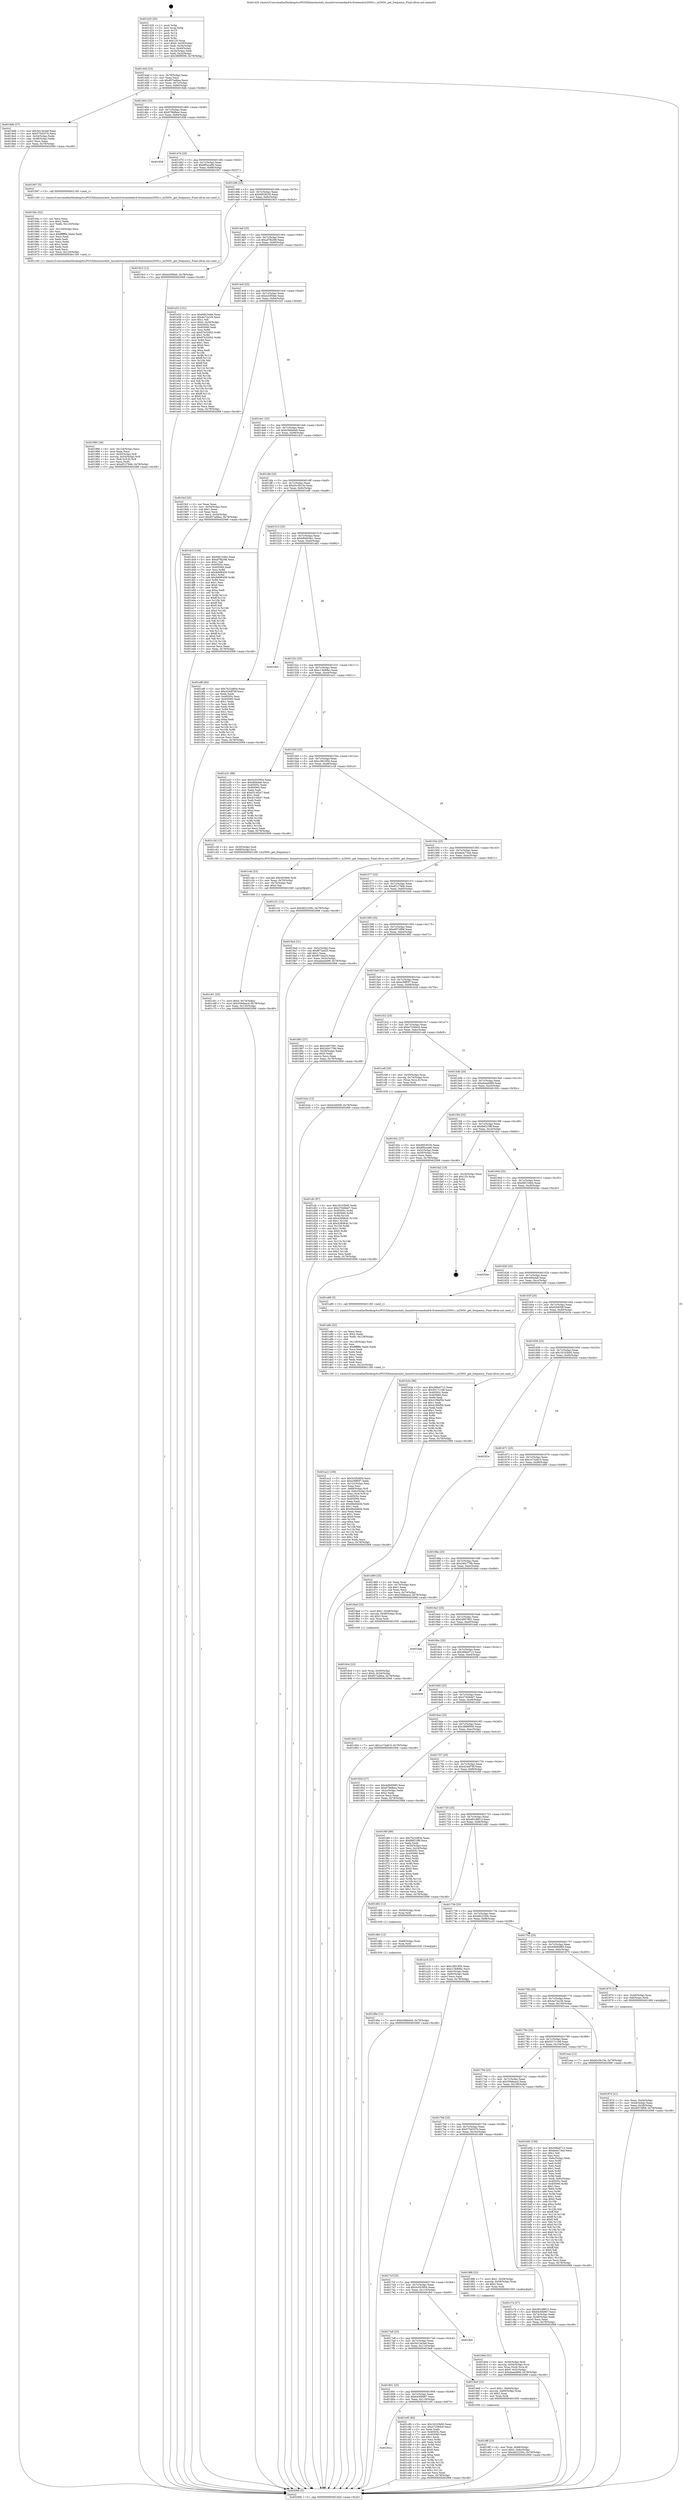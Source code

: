 digraph "0x401420" {
  label = "0x401420 (/mnt/c/Users/mathe/Desktop/tcc/POCII/binaries/extr_linuxdriversmediadvb-frontendsix2505v.c_ix2505v_get_frequency_Final-ollvm.out::main(0))"
  labelloc = "t"
  node[shape=record]

  Entry [label="",width=0.3,height=0.3,shape=circle,fillcolor=black,style=filled]
  "0x40144d" [label="{
     0x40144d [23]\l
     | [instrs]\l
     &nbsp;&nbsp;0x40144d \<+3\>: mov -0x78(%rbp),%eax\l
     &nbsp;&nbsp;0x401450 \<+2\>: mov %eax,%ecx\l
     &nbsp;&nbsp;0x401452 \<+6\>: sub $0x857ad6ea,%ecx\l
     &nbsp;&nbsp;0x401458 \<+3\>: mov %eax,-0x7c(%rbp)\l
     &nbsp;&nbsp;0x40145b \<+3\>: mov %ecx,-0x80(%rbp)\l
     &nbsp;&nbsp;0x40145e \<+6\>: je 00000000004018db \<main+0x4bb\>\l
  }"]
  "0x4018db" [label="{
     0x4018db [27]\l
     | [instrs]\l
     &nbsp;&nbsp;0x4018db \<+5\>: mov $0x5d13e3a9,%eax\l
     &nbsp;&nbsp;0x4018e0 \<+5\>: mov $0x575d337b,%ecx\l
     &nbsp;&nbsp;0x4018e5 \<+3\>: mov -0x54(%rbp),%edx\l
     &nbsp;&nbsp;0x4018e8 \<+3\>: cmp -0x48(%rbp),%edx\l
     &nbsp;&nbsp;0x4018eb \<+3\>: cmovl %ecx,%eax\l
     &nbsp;&nbsp;0x4018ee \<+3\>: mov %eax,-0x78(%rbp)\l
     &nbsp;&nbsp;0x4018f1 \<+5\>: jmp 0000000000402068 \<main+0xc48\>\l
  }"]
  "0x401464" [label="{
     0x401464 [25]\l
     | [instrs]\l
     &nbsp;&nbsp;0x401464 \<+5\>: jmp 0000000000401469 \<main+0x49\>\l
     &nbsp;&nbsp;0x401469 \<+3\>: mov -0x7c(%rbp),%eax\l
     &nbsp;&nbsp;0x40146c \<+5\>: sub $0x879bfbee,%eax\l
     &nbsp;&nbsp;0x401471 \<+6\>: mov %eax,-0x84(%rbp)\l
     &nbsp;&nbsp;0x401477 \<+6\>: je 0000000000401858 \<main+0x438\>\l
  }"]
  Exit [label="",width=0.3,height=0.3,shape=circle,fillcolor=black,style=filled,peripheries=2]
  "0x401858" [label="{
     0x401858\l
  }", style=dashed]
  "0x40147d" [label="{
     0x40147d [25]\l
     | [instrs]\l
     &nbsp;&nbsp;0x40147d \<+5\>: jmp 0000000000401482 \<main+0x62\>\l
     &nbsp;&nbsp;0x401482 \<+3\>: mov -0x7c(%rbp),%eax\l
     &nbsp;&nbsp;0x401485 \<+5\>: sub $0x8f5aca66,%eax\l
     &nbsp;&nbsp;0x40148a \<+6\>: mov %eax,-0x88(%rbp)\l
     &nbsp;&nbsp;0x401490 \<+6\>: je 0000000000401947 \<main+0x527\>\l
  }"]
  "0x401d9a" [label="{
     0x401d9a [12]\l
     | [instrs]\l
     &nbsp;&nbsp;0x401d9a \<+7\>: movl $0xb36bb0e9,-0x78(%rbp)\l
     &nbsp;&nbsp;0x401da1 \<+5\>: jmp 0000000000402068 \<main+0xc48\>\l
  }"]
  "0x401947" [label="{
     0x401947 [5]\l
     | [instrs]\l
     &nbsp;&nbsp;0x401947 \<+5\>: call 0000000000401160 \<next_i\>\l
     | [calls]\l
     &nbsp;&nbsp;0x401160 \{1\} (/mnt/c/Users/mathe/Desktop/tcc/POCII/binaries/extr_linuxdriversmediadvb-frontendsix2505v.c_ix2505v_get_frequency_Final-ollvm.out::next_i)\l
  }"]
  "0x401496" [label="{
     0x401496 [25]\l
     | [instrs]\l
     &nbsp;&nbsp;0x401496 \<+5\>: jmp 000000000040149b \<main+0x7b\>\l
     &nbsp;&nbsp;0x40149b \<+3\>: mov -0x7c(%rbp),%eax\l
     &nbsp;&nbsp;0x40149e \<+5\>: sub $0x9953f230,%eax\l
     &nbsp;&nbsp;0x4014a3 \<+6\>: mov %eax,-0x8c(%rbp)\l
     &nbsp;&nbsp;0x4014a9 \<+6\>: je 00000000004019c3 \<main+0x5a3\>\l
  }"]
  "0x401d8e" [label="{
     0x401d8e [12]\l
     | [instrs]\l
     &nbsp;&nbsp;0x401d8e \<+4\>: mov -0x68(%rbp),%rax\l
     &nbsp;&nbsp;0x401d92 \<+3\>: mov %rax,%rdi\l
     &nbsp;&nbsp;0x401d95 \<+5\>: call 0000000000401030 \<free@plt\>\l
     | [calls]\l
     &nbsp;&nbsp;0x401030 \{1\} (unknown)\l
  }"]
  "0x4019c3" [label="{
     0x4019c3 [12]\l
     | [instrs]\l
     &nbsp;&nbsp;0x4019c3 \<+7\>: movl $0xb20f5feb,-0x78(%rbp)\l
     &nbsp;&nbsp;0x4019ca \<+5\>: jmp 0000000000402068 \<main+0xc48\>\l
  }"]
  "0x4014af" [label="{
     0x4014af [25]\l
     | [instrs]\l
     &nbsp;&nbsp;0x4014af \<+5\>: jmp 00000000004014b4 \<main+0x94\>\l
     &nbsp;&nbsp;0x4014b4 \<+3\>: mov -0x7c(%rbp),%eax\l
     &nbsp;&nbsp;0x4014b7 \<+5\>: sub $0xaf7fb298,%eax\l
     &nbsp;&nbsp;0x4014bc \<+6\>: mov %eax,-0x90(%rbp)\l
     &nbsp;&nbsp;0x4014c2 \<+6\>: je 0000000000401e53 \<main+0xa33\>\l
  }"]
  "0x401cfc" [label="{
     0x401cfc [97]\l
     | [instrs]\l
     &nbsp;&nbsp;0x401cfc \<+5\>: mov $0x18103b95,%edx\l
     &nbsp;&nbsp;0x401d01 \<+5\>: mov $0x27648dd7,%esi\l
     &nbsp;&nbsp;0x401d06 \<+8\>: mov 0x40505c,%r8d\l
     &nbsp;&nbsp;0x401d0e \<+8\>: mov 0x405060,%r9d\l
     &nbsp;&nbsp;0x401d16 \<+3\>: mov %r8d,%r10d\l
     &nbsp;&nbsp;0x401d19 \<+7\>: add $0x42808cfc,%r10d\l
     &nbsp;&nbsp;0x401d20 \<+4\>: sub $0x1,%r10d\l
     &nbsp;&nbsp;0x401d24 \<+7\>: sub $0x42808cfc,%r10d\l
     &nbsp;&nbsp;0x401d2b \<+4\>: imul %r10d,%r8d\l
     &nbsp;&nbsp;0x401d2f \<+4\>: and $0x1,%r8d\l
     &nbsp;&nbsp;0x401d33 \<+4\>: cmp $0x0,%r8d\l
     &nbsp;&nbsp;0x401d37 \<+4\>: sete %r11b\l
     &nbsp;&nbsp;0x401d3b \<+4\>: cmp $0xa,%r9d\l
     &nbsp;&nbsp;0x401d3f \<+3\>: setl %bl\l
     &nbsp;&nbsp;0x401d42 \<+3\>: mov %r11b,%r14b\l
     &nbsp;&nbsp;0x401d45 \<+3\>: and %bl,%r14b\l
     &nbsp;&nbsp;0x401d48 \<+3\>: xor %bl,%r11b\l
     &nbsp;&nbsp;0x401d4b \<+3\>: or %r11b,%r14b\l
     &nbsp;&nbsp;0x401d4e \<+4\>: test $0x1,%r14b\l
     &nbsp;&nbsp;0x401d52 \<+3\>: cmovne %esi,%edx\l
     &nbsp;&nbsp;0x401d55 \<+3\>: mov %edx,-0x78(%rbp)\l
     &nbsp;&nbsp;0x401d58 \<+5\>: jmp 0000000000402068 \<main+0xc48\>\l
  }"]
  "0x401e53" [label="{
     0x401e53 [151]\l
     | [instrs]\l
     &nbsp;&nbsp;0x401e53 \<+5\>: mov $0xfd915464,%eax\l
     &nbsp;&nbsp;0x401e58 \<+5\>: mov $0x4e72a1f4,%ecx\l
     &nbsp;&nbsp;0x401e5d \<+2\>: mov $0x1,%dl\l
     &nbsp;&nbsp;0x401e5f \<+7\>: movl $0x0,-0x30(%rbp)\l
     &nbsp;&nbsp;0x401e66 \<+7\>: mov 0x40505c,%esi\l
     &nbsp;&nbsp;0x401e6d \<+7\>: mov 0x405060,%edi\l
     &nbsp;&nbsp;0x401e74 \<+3\>: mov %esi,%r8d\l
     &nbsp;&nbsp;0x401e77 \<+7\>: sub $0x97b32002,%r8d\l
     &nbsp;&nbsp;0x401e7e \<+4\>: sub $0x1,%r8d\l
     &nbsp;&nbsp;0x401e82 \<+7\>: add $0x97b32002,%r8d\l
     &nbsp;&nbsp;0x401e89 \<+4\>: imul %r8d,%esi\l
     &nbsp;&nbsp;0x401e8d \<+3\>: and $0x1,%esi\l
     &nbsp;&nbsp;0x401e90 \<+3\>: cmp $0x0,%esi\l
     &nbsp;&nbsp;0x401e93 \<+4\>: sete %r9b\l
     &nbsp;&nbsp;0x401e97 \<+3\>: cmp $0xa,%edi\l
     &nbsp;&nbsp;0x401e9a \<+4\>: setl %r10b\l
     &nbsp;&nbsp;0x401e9e \<+3\>: mov %r9b,%r11b\l
     &nbsp;&nbsp;0x401ea1 \<+4\>: xor $0xff,%r11b\l
     &nbsp;&nbsp;0x401ea5 \<+3\>: mov %r10b,%bl\l
     &nbsp;&nbsp;0x401ea8 \<+3\>: xor $0xff,%bl\l
     &nbsp;&nbsp;0x401eab \<+3\>: xor $0x0,%dl\l
     &nbsp;&nbsp;0x401eae \<+3\>: mov %r11b,%r14b\l
     &nbsp;&nbsp;0x401eb1 \<+4\>: and $0x0,%r14b\l
     &nbsp;&nbsp;0x401eb5 \<+3\>: and %dl,%r9b\l
     &nbsp;&nbsp;0x401eb8 \<+3\>: mov %bl,%r15b\l
     &nbsp;&nbsp;0x401ebb \<+4\>: and $0x0,%r15b\l
     &nbsp;&nbsp;0x401ebf \<+3\>: and %dl,%r10b\l
     &nbsp;&nbsp;0x401ec2 \<+3\>: or %r9b,%r14b\l
     &nbsp;&nbsp;0x401ec5 \<+3\>: or %r10b,%r15b\l
     &nbsp;&nbsp;0x401ec8 \<+3\>: xor %r15b,%r14b\l
     &nbsp;&nbsp;0x401ecb \<+3\>: or %bl,%r11b\l
     &nbsp;&nbsp;0x401ece \<+4\>: xor $0xff,%r11b\l
     &nbsp;&nbsp;0x401ed2 \<+3\>: or $0x0,%dl\l
     &nbsp;&nbsp;0x401ed5 \<+3\>: and %dl,%r11b\l
     &nbsp;&nbsp;0x401ed8 \<+3\>: or %r11b,%r14b\l
     &nbsp;&nbsp;0x401edb \<+4\>: test $0x1,%r14b\l
     &nbsp;&nbsp;0x401edf \<+3\>: cmovne %ecx,%eax\l
     &nbsp;&nbsp;0x401ee2 \<+3\>: mov %eax,-0x78(%rbp)\l
     &nbsp;&nbsp;0x401ee5 \<+5\>: jmp 0000000000402068 \<main+0xc48\>\l
  }"]
  "0x4014c8" [label="{
     0x4014c8 [25]\l
     | [instrs]\l
     &nbsp;&nbsp;0x4014c8 \<+5\>: jmp 00000000004014cd \<main+0xad\>\l
     &nbsp;&nbsp;0x4014cd \<+3\>: mov -0x7c(%rbp),%eax\l
     &nbsp;&nbsp;0x4014d0 \<+5\>: sub $0xb20f5feb,%eax\l
     &nbsp;&nbsp;0x4014d5 \<+6\>: mov %eax,-0x94(%rbp)\l
     &nbsp;&nbsp;0x4014db \<+6\>: je 00000000004019cf \<main+0x5af\>\l
  }"]
  "0x40181a" [label="{
     0x40181a\l
  }", style=dashed]
  "0x4019cf" [label="{
     0x4019cf [25]\l
     | [instrs]\l
     &nbsp;&nbsp;0x4019cf \<+2\>: xor %eax,%eax\l
     &nbsp;&nbsp;0x4019d1 \<+3\>: mov -0x54(%rbp),%ecx\l
     &nbsp;&nbsp;0x4019d4 \<+3\>: sub $0x1,%eax\l
     &nbsp;&nbsp;0x4019d7 \<+2\>: sub %eax,%ecx\l
     &nbsp;&nbsp;0x4019d9 \<+3\>: mov %ecx,-0x54(%rbp)\l
     &nbsp;&nbsp;0x4019dc \<+7\>: movl $0x857ad6ea,-0x78(%rbp)\l
     &nbsp;&nbsp;0x4019e3 \<+5\>: jmp 0000000000402068 \<main+0xc48\>\l
  }"]
  "0x4014e1" [label="{
     0x4014e1 [25]\l
     | [instrs]\l
     &nbsp;&nbsp;0x4014e1 \<+5\>: jmp 00000000004014e6 \<main+0xc6\>\l
     &nbsp;&nbsp;0x4014e6 \<+3\>: mov -0x7c(%rbp),%eax\l
     &nbsp;&nbsp;0x4014e9 \<+5\>: sub $0xb36bb0e9,%eax\l
     &nbsp;&nbsp;0x4014ee \<+6\>: mov %eax,-0x98(%rbp)\l
     &nbsp;&nbsp;0x4014f4 \<+6\>: je 0000000000401dc3 \<main+0x9a3\>\l
  }"]
  "0x401c95" [label="{
     0x401c95 [83]\l
     | [instrs]\l
     &nbsp;&nbsp;0x401c95 \<+5\>: mov $0x18103b95,%eax\l
     &nbsp;&nbsp;0x401c9a \<+5\>: mov $0xe7258dc6,%ecx\l
     &nbsp;&nbsp;0x401c9f \<+2\>: xor %edx,%edx\l
     &nbsp;&nbsp;0x401ca1 \<+7\>: mov 0x40505c,%esi\l
     &nbsp;&nbsp;0x401ca8 \<+7\>: mov 0x405060,%edi\l
     &nbsp;&nbsp;0x401caf \<+3\>: sub $0x1,%edx\l
     &nbsp;&nbsp;0x401cb2 \<+3\>: mov %esi,%r8d\l
     &nbsp;&nbsp;0x401cb5 \<+3\>: add %edx,%r8d\l
     &nbsp;&nbsp;0x401cb8 \<+4\>: imul %r8d,%esi\l
     &nbsp;&nbsp;0x401cbc \<+3\>: and $0x1,%esi\l
     &nbsp;&nbsp;0x401cbf \<+3\>: cmp $0x0,%esi\l
     &nbsp;&nbsp;0x401cc2 \<+4\>: sete %r9b\l
     &nbsp;&nbsp;0x401cc6 \<+3\>: cmp $0xa,%edi\l
     &nbsp;&nbsp;0x401cc9 \<+4\>: setl %r10b\l
     &nbsp;&nbsp;0x401ccd \<+3\>: mov %r9b,%r11b\l
     &nbsp;&nbsp;0x401cd0 \<+3\>: and %r10b,%r11b\l
     &nbsp;&nbsp;0x401cd3 \<+3\>: xor %r10b,%r9b\l
     &nbsp;&nbsp;0x401cd6 \<+3\>: or %r9b,%r11b\l
     &nbsp;&nbsp;0x401cd9 \<+4\>: test $0x1,%r11b\l
     &nbsp;&nbsp;0x401cdd \<+3\>: cmovne %ecx,%eax\l
     &nbsp;&nbsp;0x401ce0 \<+3\>: mov %eax,-0x78(%rbp)\l
     &nbsp;&nbsp;0x401ce3 \<+5\>: jmp 0000000000402068 \<main+0xc48\>\l
  }"]
  "0x401dc3" [label="{
     0x401dc3 [144]\l
     | [instrs]\l
     &nbsp;&nbsp;0x401dc3 \<+5\>: mov $0xfd915464,%eax\l
     &nbsp;&nbsp;0x401dc8 \<+5\>: mov $0xaf7fb298,%ecx\l
     &nbsp;&nbsp;0x401dcd \<+2\>: mov $0x1,%dl\l
     &nbsp;&nbsp;0x401dcf \<+7\>: mov 0x40505c,%esi\l
     &nbsp;&nbsp;0x401dd6 \<+7\>: mov 0x405060,%edi\l
     &nbsp;&nbsp;0x401ddd \<+3\>: mov %esi,%r8d\l
     &nbsp;&nbsp;0x401de0 \<+7\>: sub $0x9d0f6459,%r8d\l
     &nbsp;&nbsp;0x401de7 \<+4\>: sub $0x1,%r8d\l
     &nbsp;&nbsp;0x401deb \<+7\>: add $0x9d0f6459,%r8d\l
     &nbsp;&nbsp;0x401df2 \<+4\>: imul %r8d,%esi\l
     &nbsp;&nbsp;0x401df6 \<+3\>: and $0x1,%esi\l
     &nbsp;&nbsp;0x401df9 \<+3\>: cmp $0x0,%esi\l
     &nbsp;&nbsp;0x401dfc \<+4\>: sete %r9b\l
     &nbsp;&nbsp;0x401e00 \<+3\>: cmp $0xa,%edi\l
     &nbsp;&nbsp;0x401e03 \<+4\>: setl %r10b\l
     &nbsp;&nbsp;0x401e07 \<+3\>: mov %r9b,%r11b\l
     &nbsp;&nbsp;0x401e0a \<+4\>: xor $0xff,%r11b\l
     &nbsp;&nbsp;0x401e0e \<+3\>: mov %r10b,%bl\l
     &nbsp;&nbsp;0x401e11 \<+3\>: xor $0xff,%bl\l
     &nbsp;&nbsp;0x401e14 \<+3\>: xor $0x0,%dl\l
     &nbsp;&nbsp;0x401e17 \<+3\>: mov %r11b,%r14b\l
     &nbsp;&nbsp;0x401e1a \<+4\>: and $0x0,%r14b\l
     &nbsp;&nbsp;0x401e1e \<+3\>: and %dl,%r9b\l
     &nbsp;&nbsp;0x401e21 \<+3\>: mov %bl,%r15b\l
     &nbsp;&nbsp;0x401e24 \<+4\>: and $0x0,%r15b\l
     &nbsp;&nbsp;0x401e28 \<+3\>: and %dl,%r10b\l
     &nbsp;&nbsp;0x401e2b \<+3\>: or %r9b,%r14b\l
     &nbsp;&nbsp;0x401e2e \<+3\>: or %r10b,%r15b\l
     &nbsp;&nbsp;0x401e31 \<+3\>: xor %r15b,%r14b\l
     &nbsp;&nbsp;0x401e34 \<+3\>: or %bl,%r11b\l
     &nbsp;&nbsp;0x401e37 \<+4\>: xor $0xff,%r11b\l
     &nbsp;&nbsp;0x401e3b \<+3\>: or $0x0,%dl\l
     &nbsp;&nbsp;0x401e3e \<+3\>: and %dl,%r11b\l
     &nbsp;&nbsp;0x401e41 \<+3\>: or %r11b,%r14b\l
     &nbsp;&nbsp;0x401e44 \<+4\>: test $0x1,%r14b\l
     &nbsp;&nbsp;0x401e48 \<+3\>: cmovne %ecx,%eax\l
     &nbsp;&nbsp;0x401e4b \<+3\>: mov %eax,-0x78(%rbp)\l
     &nbsp;&nbsp;0x401e4e \<+5\>: jmp 0000000000402068 \<main+0xc48\>\l
  }"]
  "0x4014fa" [label="{
     0x4014fa [25]\l
     | [instrs]\l
     &nbsp;&nbsp;0x4014fa \<+5\>: jmp 00000000004014ff \<main+0xdf\>\l
     &nbsp;&nbsp;0x4014ff \<+3\>: mov -0x7c(%rbp),%eax\l
     &nbsp;&nbsp;0x401502 \<+5\>: sub $0xb5c5b15e,%eax\l
     &nbsp;&nbsp;0x401507 \<+6\>: mov %eax,-0x9c(%rbp)\l
     &nbsp;&nbsp;0x40150d \<+6\>: je 0000000000401ef6 \<main+0xad6\>\l
  }"]
  "0x401c61" [label="{
     0x401c61 [25]\l
     | [instrs]\l
     &nbsp;&nbsp;0x401c61 \<+7\>: movl $0x0,-0x74(%rbp)\l
     &nbsp;&nbsp;0x401c68 \<+7\>: movl $0x559deacd,-0x78(%rbp)\l
     &nbsp;&nbsp;0x401c6f \<+6\>: mov %eax,-0x130(%rbp)\l
     &nbsp;&nbsp;0x401c75 \<+5\>: jmp 0000000000402068 \<main+0xc48\>\l
  }"]
  "0x401ef6" [label="{
     0x401ef6 [83]\l
     | [instrs]\l
     &nbsp;&nbsp;0x401ef6 \<+5\>: mov $0x7b22d83e,%eax\l
     &nbsp;&nbsp;0x401efb \<+5\>: mov $0x424df79f,%ecx\l
     &nbsp;&nbsp;0x401f00 \<+2\>: xor %edx,%edx\l
     &nbsp;&nbsp;0x401f02 \<+7\>: mov 0x40505c,%esi\l
     &nbsp;&nbsp;0x401f09 \<+7\>: mov 0x405060,%edi\l
     &nbsp;&nbsp;0x401f10 \<+3\>: sub $0x1,%edx\l
     &nbsp;&nbsp;0x401f13 \<+3\>: mov %esi,%r8d\l
     &nbsp;&nbsp;0x401f16 \<+3\>: add %edx,%r8d\l
     &nbsp;&nbsp;0x401f19 \<+4\>: imul %r8d,%esi\l
     &nbsp;&nbsp;0x401f1d \<+3\>: and $0x1,%esi\l
     &nbsp;&nbsp;0x401f20 \<+3\>: cmp $0x0,%esi\l
     &nbsp;&nbsp;0x401f23 \<+4\>: sete %r9b\l
     &nbsp;&nbsp;0x401f27 \<+3\>: cmp $0xa,%edi\l
     &nbsp;&nbsp;0x401f2a \<+4\>: setl %r10b\l
     &nbsp;&nbsp;0x401f2e \<+3\>: mov %r9b,%r11b\l
     &nbsp;&nbsp;0x401f31 \<+3\>: and %r10b,%r11b\l
     &nbsp;&nbsp;0x401f34 \<+3\>: xor %r10b,%r9b\l
     &nbsp;&nbsp;0x401f37 \<+3\>: or %r9b,%r11b\l
     &nbsp;&nbsp;0x401f3a \<+4\>: test $0x1,%r11b\l
     &nbsp;&nbsp;0x401f3e \<+3\>: cmovne %ecx,%eax\l
     &nbsp;&nbsp;0x401f41 \<+3\>: mov %eax,-0x78(%rbp)\l
     &nbsp;&nbsp;0x401f44 \<+5\>: jmp 0000000000402068 \<main+0xc48\>\l
  }"]
  "0x401513" [label="{
     0x401513 [25]\l
     | [instrs]\l
     &nbsp;&nbsp;0x401513 \<+5\>: jmp 0000000000401518 \<main+0xf8\>\l
     &nbsp;&nbsp;0x401518 \<+3\>: mov -0x7c(%rbp),%eax\l
     &nbsp;&nbsp;0x40151b \<+5\>: sub $0xb8dd2bb1,%eax\l
     &nbsp;&nbsp;0x401520 \<+6\>: mov %eax,-0xa0(%rbp)\l
     &nbsp;&nbsp;0x401526 \<+6\>: je 0000000000401db2 \<main+0x992\>\l
  }"]
  "0x401c4a" [label="{
     0x401c4a [23]\l
     | [instrs]\l
     &nbsp;&nbsp;0x401c4a \<+10\>: movabs $0x4030b6,%rdi\l
     &nbsp;&nbsp;0x401c54 \<+3\>: mov %eax,-0x70(%rbp)\l
     &nbsp;&nbsp;0x401c57 \<+3\>: mov -0x70(%rbp),%esi\l
     &nbsp;&nbsp;0x401c5a \<+2\>: mov $0x0,%al\l
     &nbsp;&nbsp;0x401c5c \<+5\>: call 0000000000401040 \<printf@plt\>\l
     | [calls]\l
     &nbsp;&nbsp;0x401040 \{1\} (unknown)\l
  }"]
  "0x401db2" [label="{
     0x401db2\l
  }", style=dashed]
  "0x40152c" [label="{
     0x40152c [25]\l
     | [instrs]\l
     &nbsp;&nbsp;0x40152c \<+5\>: jmp 0000000000401531 \<main+0x111\>\l
     &nbsp;&nbsp;0x401531 \<+3\>: mov -0x7c(%rbp),%eax\l
     &nbsp;&nbsp;0x401534 \<+5\>: sub $0xc13b9dbc,%eax\l
     &nbsp;&nbsp;0x401539 \<+6\>: mov %eax,-0xa4(%rbp)\l
     &nbsp;&nbsp;0x40153f \<+6\>: je 0000000000401a31 \<main+0x611\>\l
  }"]
  "0x401ac2" [label="{
     0x401ac2 [108]\l
     | [instrs]\l
     &nbsp;&nbsp;0x401ac2 \<+5\>: mov $0x5c053954,%ecx\l
     &nbsp;&nbsp;0x401ac7 \<+5\>: mov $0xe36ff3f7,%edx\l
     &nbsp;&nbsp;0x401acc \<+6\>: mov -0x12c(%rbp),%esi\l
     &nbsp;&nbsp;0x401ad2 \<+3\>: imul %eax,%esi\l
     &nbsp;&nbsp;0x401ad5 \<+4\>: mov -0x68(%rbp),%r8\l
     &nbsp;&nbsp;0x401ad9 \<+4\>: movslq -0x6c(%rbp),%r9\l
     &nbsp;&nbsp;0x401add \<+4\>: mov %esi,(%r8,%r9,4)\l
     &nbsp;&nbsp;0x401ae1 \<+7\>: mov 0x40505c,%eax\l
     &nbsp;&nbsp;0x401ae8 \<+7\>: mov 0x405060,%esi\l
     &nbsp;&nbsp;0x401aef \<+2\>: mov %eax,%edi\l
     &nbsp;&nbsp;0x401af1 \<+6\>: sub $0xd9a0dd2b,%edi\l
     &nbsp;&nbsp;0x401af7 \<+3\>: sub $0x1,%edi\l
     &nbsp;&nbsp;0x401afa \<+6\>: add $0xd9a0dd2b,%edi\l
     &nbsp;&nbsp;0x401b00 \<+3\>: imul %edi,%eax\l
     &nbsp;&nbsp;0x401b03 \<+3\>: and $0x1,%eax\l
     &nbsp;&nbsp;0x401b06 \<+3\>: cmp $0x0,%eax\l
     &nbsp;&nbsp;0x401b09 \<+4\>: sete %r10b\l
     &nbsp;&nbsp;0x401b0d \<+3\>: cmp $0xa,%esi\l
     &nbsp;&nbsp;0x401b10 \<+4\>: setl %r11b\l
     &nbsp;&nbsp;0x401b14 \<+3\>: mov %r10b,%bl\l
     &nbsp;&nbsp;0x401b17 \<+3\>: and %r11b,%bl\l
     &nbsp;&nbsp;0x401b1a \<+3\>: xor %r11b,%r10b\l
     &nbsp;&nbsp;0x401b1d \<+3\>: or %r10b,%bl\l
     &nbsp;&nbsp;0x401b20 \<+3\>: test $0x1,%bl\l
     &nbsp;&nbsp;0x401b23 \<+3\>: cmovne %edx,%ecx\l
     &nbsp;&nbsp;0x401b26 \<+3\>: mov %ecx,-0x78(%rbp)\l
     &nbsp;&nbsp;0x401b29 \<+5\>: jmp 0000000000402068 \<main+0xc48\>\l
  }"]
  "0x401a31" [label="{
     0x401a31 [88]\l
     | [instrs]\l
     &nbsp;&nbsp;0x401a31 \<+5\>: mov $0x5c053954,%eax\l
     &nbsp;&nbsp;0x401a36 \<+5\>: mov $0x4fd44a8,%ecx\l
     &nbsp;&nbsp;0x401a3b \<+7\>: mov 0x40505c,%edx\l
     &nbsp;&nbsp;0x401a42 \<+7\>: mov 0x405060,%esi\l
     &nbsp;&nbsp;0x401a49 \<+2\>: mov %edx,%edi\l
     &nbsp;&nbsp;0x401a4b \<+6\>: sub $0xd314f2e7,%edi\l
     &nbsp;&nbsp;0x401a51 \<+3\>: sub $0x1,%edi\l
     &nbsp;&nbsp;0x401a54 \<+6\>: add $0xd314f2e7,%edi\l
     &nbsp;&nbsp;0x401a5a \<+3\>: imul %edi,%edx\l
     &nbsp;&nbsp;0x401a5d \<+3\>: and $0x1,%edx\l
     &nbsp;&nbsp;0x401a60 \<+3\>: cmp $0x0,%edx\l
     &nbsp;&nbsp;0x401a63 \<+4\>: sete %r8b\l
     &nbsp;&nbsp;0x401a67 \<+3\>: cmp $0xa,%esi\l
     &nbsp;&nbsp;0x401a6a \<+4\>: setl %r9b\l
     &nbsp;&nbsp;0x401a6e \<+3\>: mov %r8b,%r10b\l
     &nbsp;&nbsp;0x401a71 \<+3\>: and %r9b,%r10b\l
     &nbsp;&nbsp;0x401a74 \<+3\>: xor %r9b,%r8b\l
     &nbsp;&nbsp;0x401a77 \<+3\>: or %r8b,%r10b\l
     &nbsp;&nbsp;0x401a7a \<+4\>: test $0x1,%r10b\l
     &nbsp;&nbsp;0x401a7e \<+3\>: cmovne %ecx,%eax\l
     &nbsp;&nbsp;0x401a81 \<+3\>: mov %eax,-0x78(%rbp)\l
     &nbsp;&nbsp;0x401a84 \<+5\>: jmp 0000000000402068 \<main+0xc48\>\l
  }"]
  "0x401545" [label="{
     0x401545 [25]\l
     | [instrs]\l
     &nbsp;&nbsp;0x401545 \<+5\>: jmp 000000000040154a \<main+0x12a\>\l
     &nbsp;&nbsp;0x40154a \<+3\>: mov -0x7c(%rbp),%eax\l
     &nbsp;&nbsp;0x40154d \<+5\>: sub $0xc3f0185b,%eax\l
     &nbsp;&nbsp;0x401552 \<+6\>: mov %eax,-0xa8(%rbp)\l
     &nbsp;&nbsp;0x401558 \<+6\>: je 0000000000401c3d \<main+0x81d\>\l
  }"]
  "0x401a8e" [label="{
     0x401a8e [52]\l
     | [instrs]\l
     &nbsp;&nbsp;0x401a8e \<+2\>: xor %ecx,%ecx\l
     &nbsp;&nbsp;0x401a90 \<+5\>: mov $0x2,%edx\l
     &nbsp;&nbsp;0x401a95 \<+6\>: mov %edx,-0x128(%rbp)\l
     &nbsp;&nbsp;0x401a9b \<+1\>: cltd\l
     &nbsp;&nbsp;0x401a9c \<+6\>: mov -0x128(%rbp),%esi\l
     &nbsp;&nbsp;0x401aa2 \<+2\>: idiv %esi\l
     &nbsp;&nbsp;0x401aa4 \<+6\>: imul $0xfffffffe,%edx,%edx\l
     &nbsp;&nbsp;0x401aaa \<+2\>: mov %ecx,%edi\l
     &nbsp;&nbsp;0x401aac \<+2\>: sub %edx,%edi\l
     &nbsp;&nbsp;0x401aae \<+2\>: mov %ecx,%edx\l
     &nbsp;&nbsp;0x401ab0 \<+3\>: sub $0x1,%edx\l
     &nbsp;&nbsp;0x401ab3 \<+2\>: add %edx,%edi\l
     &nbsp;&nbsp;0x401ab5 \<+2\>: sub %edi,%ecx\l
     &nbsp;&nbsp;0x401ab7 \<+6\>: mov %ecx,-0x12c(%rbp)\l
     &nbsp;&nbsp;0x401abd \<+5\>: call 0000000000401160 \<next_i\>\l
     | [calls]\l
     &nbsp;&nbsp;0x401160 \{1\} (/mnt/c/Users/mathe/Desktop/tcc/POCII/binaries/extr_linuxdriversmediadvb-frontendsix2505v.c_ix2505v_get_frequency_Final-ollvm.out::next_i)\l
  }"]
  "0x401c3d" [label="{
     0x401c3d [13]\l
     | [instrs]\l
     &nbsp;&nbsp;0x401c3d \<+4\>: mov -0x50(%rbp),%rdi\l
     &nbsp;&nbsp;0x401c41 \<+4\>: mov -0x68(%rbp),%rsi\l
     &nbsp;&nbsp;0x401c45 \<+5\>: call 00000000004013f0 \<ix2505v_get_frequency\>\l
     | [calls]\l
     &nbsp;&nbsp;0x4013f0 \{1\} (/mnt/c/Users/mathe/Desktop/tcc/POCII/binaries/extr_linuxdriversmediadvb-frontendsix2505v.c_ix2505v_get_frequency_Final-ollvm.out::ix2505v_get_frequency)\l
  }"]
  "0x40155e" [label="{
     0x40155e [25]\l
     | [instrs]\l
     &nbsp;&nbsp;0x40155e \<+5\>: jmp 0000000000401563 \<main+0x143\>\l
     &nbsp;&nbsp;0x401563 \<+3\>: mov -0x7c(%rbp),%eax\l
     &nbsp;&nbsp;0x401566 \<+5\>: sub $0xdedc73a4,%eax\l
     &nbsp;&nbsp;0x40156b \<+6\>: mov %eax,-0xac(%rbp)\l
     &nbsp;&nbsp;0x401571 \<+6\>: je 0000000000401c31 \<main+0x811\>\l
  }"]
  "0x4019ff" [label="{
     0x4019ff [23]\l
     | [instrs]\l
     &nbsp;&nbsp;0x4019ff \<+4\>: mov %rax,-0x68(%rbp)\l
     &nbsp;&nbsp;0x401a03 \<+7\>: movl $0x0,-0x6c(%rbp)\l
     &nbsp;&nbsp;0x401a0a \<+7\>: movl $0x4822259c,-0x78(%rbp)\l
     &nbsp;&nbsp;0x401a11 \<+5\>: jmp 0000000000402068 \<main+0xc48\>\l
  }"]
  "0x401c31" [label="{
     0x401c31 [12]\l
     | [instrs]\l
     &nbsp;&nbsp;0x401c31 \<+7\>: movl $0x4822259c,-0x78(%rbp)\l
     &nbsp;&nbsp;0x401c38 \<+5\>: jmp 0000000000402068 \<main+0xc48\>\l
  }"]
  "0x401577" [label="{
     0x401577 [25]\l
     | [instrs]\l
     &nbsp;&nbsp;0x401577 \<+5\>: jmp 000000000040157c \<main+0x15c\>\l
     &nbsp;&nbsp;0x40157c \<+3\>: mov -0x7c(%rbp),%eax\l
     &nbsp;&nbsp;0x40157f \<+5\>: sub $0xdf1278db,%eax\l
     &nbsp;&nbsp;0x401584 \<+6\>: mov %eax,-0xb0(%rbp)\l
     &nbsp;&nbsp;0x40158a \<+6\>: je 00000000004019a4 \<main+0x584\>\l
  }"]
  "0x401801" [label="{
     0x401801 [25]\l
     | [instrs]\l
     &nbsp;&nbsp;0x401801 \<+5\>: jmp 0000000000401806 \<main+0x3e6\>\l
     &nbsp;&nbsp;0x401806 \<+3\>: mov -0x7c(%rbp),%eax\l
     &nbsp;&nbsp;0x401809 \<+5\>: sub $0x6430b967,%eax\l
     &nbsp;&nbsp;0x40180e \<+6\>: mov %eax,-0x118(%rbp)\l
     &nbsp;&nbsp;0x401814 \<+6\>: je 0000000000401c95 \<main+0x875\>\l
  }"]
  "0x4019a4" [label="{
     0x4019a4 [31]\l
     | [instrs]\l
     &nbsp;&nbsp;0x4019a4 \<+3\>: mov -0x5c(%rbp),%eax\l
     &nbsp;&nbsp;0x4019a7 \<+5\>: sub $0xf672ee25,%eax\l
     &nbsp;&nbsp;0x4019ac \<+3\>: add $0x1,%eax\l
     &nbsp;&nbsp;0x4019af \<+5\>: add $0xf672ee25,%eax\l
     &nbsp;&nbsp;0x4019b4 \<+3\>: mov %eax,-0x5c(%rbp)\l
     &nbsp;&nbsp;0x4019b7 \<+7\>: movl $0xebaed499,-0x78(%rbp)\l
     &nbsp;&nbsp;0x4019be \<+5\>: jmp 0000000000402068 \<main+0xc48\>\l
  }"]
  "0x401590" [label="{
     0x401590 [25]\l
     | [instrs]\l
     &nbsp;&nbsp;0x401590 \<+5\>: jmp 0000000000401595 \<main+0x175\>\l
     &nbsp;&nbsp;0x401595 \<+3\>: mov -0x7c(%rbp),%eax\l
     &nbsp;&nbsp;0x401598 \<+5\>: sub $0xdf37df08,%eax\l
     &nbsp;&nbsp;0x40159d \<+6\>: mov %eax,-0xb4(%rbp)\l
     &nbsp;&nbsp;0x4015a3 \<+6\>: je 0000000000401892 \<main+0x472\>\l
  }"]
  "0x4019e8" [label="{
     0x4019e8 [23]\l
     | [instrs]\l
     &nbsp;&nbsp;0x4019e8 \<+7\>: movl $0x1,-0x60(%rbp)\l
     &nbsp;&nbsp;0x4019ef \<+4\>: movslq -0x60(%rbp),%rax\l
     &nbsp;&nbsp;0x4019f3 \<+4\>: shl $0x2,%rax\l
     &nbsp;&nbsp;0x4019f7 \<+3\>: mov %rax,%rdi\l
     &nbsp;&nbsp;0x4019fa \<+5\>: call 0000000000401050 \<malloc@plt\>\l
     | [calls]\l
     &nbsp;&nbsp;0x401050 \{1\} (unknown)\l
  }"]
  "0x401892" [label="{
     0x401892 [27]\l
     | [instrs]\l
     &nbsp;&nbsp;0x401892 \<+5\>: mov $0x24957801,%eax\l
     &nbsp;&nbsp;0x401897 \<+5\>: mov $0x240c779b,%ecx\l
     &nbsp;&nbsp;0x40189c \<+3\>: mov -0x28(%rbp),%edx\l
     &nbsp;&nbsp;0x40189f \<+3\>: cmp $0x0,%edx\l
     &nbsp;&nbsp;0x4018a2 \<+3\>: cmove %ecx,%eax\l
     &nbsp;&nbsp;0x4018a5 \<+3\>: mov %eax,-0x78(%rbp)\l
     &nbsp;&nbsp;0x4018a8 \<+5\>: jmp 0000000000402068 \<main+0xc48\>\l
  }"]
  "0x4015a9" [label="{
     0x4015a9 [25]\l
     | [instrs]\l
     &nbsp;&nbsp;0x4015a9 \<+5\>: jmp 00000000004015ae \<main+0x18e\>\l
     &nbsp;&nbsp;0x4015ae \<+3\>: mov -0x7c(%rbp),%eax\l
     &nbsp;&nbsp;0x4015b1 \<+5\>: sub $0xe36ff3f7,%eax\l
     &nbsp;&nbsp;0x4015b6 \<+6\>: mov %eax,-0xb8(%rbp)\l
     &nbsp;&nbsp;0x4015bc \<+6\>: je 0000000000401b2e \<main+0x70e\>\l
  }"]
  "0x4017e8" [label="{
     0x4017e8 [25]\l
     | [instrs]\l
     &nbsp;&nbsp;0x4017e8 \<+5\>: jmp 00000000004017ed \<main+0x3cd\>\l
     &nbsp;&nbsp;0x4017ed \<+3\>: mov -0x7c(%rbp),%eax\l
     &nbsp;&nbsp;0x4017f0 \<+5\>: sub $0x5d13e3a9,%eax\l
     &nbsp;&nbsp;0x4017f5 \<+6\>: mov %eax,-0x114(%rbp)\l
     &nbsp;&nbsp;0x4017fb \<+6\>: je 00000000004019e8 \<main+0x5c8\>\l
  }"]
  "0x401b2e" [label="{
     0x401b2e [12]\l
     | [instrs]\l
     &nbsp;&nbsp;0x401b2e \<+7\>: movl $0x62b659f,-0x78(%rbp)\l
     &nbsp;&nbsp;0x401b35 \<+5\>: jmp 0000000000402068 \<main+0xc48\>\l
  }"]
  "0x4015c2" [label="{
     0x4015c2 [25]\l
     | [instrs]\l
     &nbsp;&nbsp;0x4015c2 \<+5\>: jmp 00000000004015c7 \<main+0x1a7\>\l
     &nbsp;&nbsp;0x4015c7 \<+3\>: mov -0x7c(%rbp),%eax\l
     &nbsp;&nbsp;0x4015ca \<+5\>: sub $0xe7258dc6,%eax\l
     &nbsp;&nbsp;0x4015cf \<+6\>: mov %eax,-0xbc(%rbp)\l
     &nbsp;&nbsp;0x4015d5 \<+6\>: je 0000000000401ce8 \<main+0x8c8\>\l
  }"]
  "0x401fb5" [label="{
     0x401fb5\l
  }", style=dashed]
  "0x401ce8" [label="{
     0x401ce8 [20]\l
     | [instrs]\l
     &nbsp;&nbsp;0x401ce8 \<+4\>: mov -0x50(%rbp),%rax\l
     &nbsp;&nbsp;0x401cec \<+4\>: movslq -0x74(%rbp),%rcx\l
     &nbsp;&nbsp;0x401cf0 \<+4\>: mov (%rax,%rcx,8),%rax\l
     &nbsp;&nbsp;0x401cf4 \<+3\>: mov %rax,%rdi\l
     &nbsp;&nbsp;0x401cf7 \<+5\>: call 0000000000401030 \<free@plt\>\l
     | [calls]\l
     &nbsp;&nbsp;0x401030 \{1\} (unknown)\l
  }"]
  "0x4015db" [label="{
     0x4015db [25]\l
     | [instrs]\l
     &nbsp;&nbsp;0x4015db \<+5\>: jmp 00000000004015e0 \<main+0x1c0\>\l
     &nbsp;&nbsp;0x4015e0 \<+3\>: mov -0x7c(%rbp),%eax\l
     &nbsp;&nbsp;0x4015e3 \<+5\>: sub $0xebaed499,%eax\l
     &nbsp;&nbsp;0x4015e8 \<+6\>: mov %eax,-0xc0(%rbp)\l
     &nbsp;&nbsp;0x4015ee \<+6\>: je 000000000040192c \<main+0x50c\>\l
  }"]
  "0x401980" [label="{
     0x401980 [36]\l
     | [instrs]\l
     &nbsp;&nbsp;0x401980 \<+6\>: mov -0x124(%rbp),%ecx\l
     &nbsp;&nbsp;0x401986 \<+3\>: imul %eax,%ecx\l
     &nbsp;&nbsp;0x401989 \<+4\>: mov -0x50(%rbp),%r8\l
     &nbsp;&nbsp;0x40198d \<+4\>: movslq -0x54(%rbp),%r9\l
     &nbsp;&nbsp;0x401991 \<+4\>: mov (%r8,%r9,8),%r8\l
     &nbsp;&nbsp;0x401995 \<+3\>: mov %ecx,(%r8)\l
     &nbsp;&nbsp;0x401998 \<+7\>: movl $0xdf1278db,-0x78(%rbp)\l
     &nbsp;&nbsp;0x40199f \<+5\>: jmp 0000000000402068 \<main+0xc48\>\l
  }"]
  "0x40192c" [label="{
     0x40192c [27]\l
     | [instrs]\l
     &nbsp;&nbsp;0x40192c \<+5\>: mov $0x9953f230,%eax\l
     &nbsp;&nbsp;0x401931 \<+5\>: mov $0x8f5aca66,%ecx\l
     &nbsp;&nbsp;0x401936 \<+3\>: mov -0x5c(%rbp),%edx\l
     &nbsp;&nbsp;0x401939 \<+3\>: cmp -0x58(%rbp),%edx\l
     &nbsp;&nbsp;0x40193c \<+3\>: cmovl %ecx,%eax\l
     &nbsp;&nbsp;0x40193f \<+3\>: mov %eax,-0x78(%rbp)\l
     &nbsp;&nbsp;0x401942 \<+5\>: jmp 0000000000402068 \<main+0xc48\>\l
  }"]
  "0x4015f4" [label="{
     0x4015f4 [25]\l
     | [instrs]\l
     &nbsp;&nbsp;0x4015f4 \<+5\>: jmp 00000000004015f9 \<main+0x1d9\>\l
     &nbsp;&nbsp;0x4015f9 \<+3\>: mov -0x7c(%rbp),%eax\l
     &nbsp;&nbsp;0x4015fc \<+5\>: sub $0xfb821f8f,%eax\l
     &nbsp;&nbsp;0x401601 \<+6\>: mov %eax,-0xc4(%rbp)\l
     &nbsp;&nbsp;0x401607 \<+6\>: je 0000000000401fa2 \<main+0xb82\>\l
  }"]
  "0x40194c" [label="{
     0x40194c [52]\l
     | [instrs]\l
     &nbsp;&nbsp;0x40194c \<+2\>: xor %ecx,%ecx\l
     &nbsp;&nbsp;0x40194e \<+5\>: mov $0x2,%edx\l
     &nbsp;&nbsp;0x401953 \<+6\>: mov %edx,-0x120(%rbp)\l
     &nbsp;&nbsp;0x401959 \<+1\>: cltd\l
     &nbsp;&nbsp;0x40195a \<+6\>: mov -0x120(%rbp),%esi\l
     &nbsp;&nbsp;0x401960 \<+2\>: idiv %esi\l
     &nbsp;&nbsp;0x401962 \<+6\>: imul $0xfffffffe,%edx,%edx\l
     &nbsp;&nbsp;0x401968 \<+2\>: mov %ecx,%edi\l
     &nbsp;&nbsp;0x40196a \<+2\>: sub %edx,%edi\l
     &nbsp;&nbsp;0x40196c \<+2\>: mov %ecx,%edx\l
     &nbsp;&nbsp;0x40196e \<+3\>: sub $0x1,%edx\l
     &nbsp;&nbsp;0x401971 \<+2\>: add %edx,%edi\l
     &nbsp;&nbsp;0x401973 \<+2\>: sub %edi,%ecx\l
     &nbsp;&nbsp;0x401975 \<+6\>: mov %ecx,-0x124(%rbp)\l
     &nbsp;&nbsp;0x40197b \<+5\>: call 0000000000401160 \<next_i\>\l
     | [calls]\l
     &nbsp;&nbsp;0x401160 \{1\} (/mnt/c/Users/mathe/Desktop/tcc/POCII/binaries/extr_linuxdriversmediadvb-frontendsix2505v.c_ix2505v_get_frequency_Final-ollvm.out::next_i)\l
  }"]
  "0x401fa2" [label="{
     0x401fa2 [19]\l
     | [instrs]\l
     &nbsp;&nbsp;0x401fa2 \<+3\>: mov -0x24(%rbp),%eax\l
     &nbsp;&nbsp;0x401fa5 \<+7\>: add $0x120,%rsp\l
     &nbsp;&nbsp;0x401fac \<+1\>: pop %rbx\l
     &nbsp;&nbsp;0x401fad \<+2\>: pop %r12\l
     &nbsp;&nbsp;0x401faf \<+2\>: pop %r14\l
     &nbsp;&nbsp;0x401fb1 \<+2\>: pop %r15\l
     &nbsp;&nbsp;0x401fb3 \<+1\>: pop %rbp\l
     &nbsp;&nbsp;0x401fb4 \<+1\>: ret\l
  }"]
  "0x40160d" [label="{
     0x40160d [25]\l
     | [instrs]\l
     &nbsp;&nbsp;0x40160d \<+5\>: jmp 0000000000401612 \<main+0x1f2\>\l
     &nbsp;&nbsp;0x401612 \<+3\>: mov -0x7c(%rbp),%eax\l
     &nbsp;&nbsp;0x401615 \<+5\>: sub $0xfd915464,%eax\l
     &nbsp;&nbsp;0x40161a \<+6\>: mov %eax,-0xc8(%rbp)\l
     &nbsp;&nbsp;0x401620 \<+6\>: je 000000000040204e \<main+0xc2e\>\l
  }"]
  "0x40190d" [label="{
     0x40190d [31]\l
     | [instrs]\l
     &nbsp;&nbsp;0x40190d \<+4\>: mov -0x50(%rbp),%rdi\l
     &nbsp;&nbsp;0x401911 \<+4\>: movslq -0x54(%rbp),%rcx\l
     &nbsp;&nbsp;0x401915 \<+4\>: mov %rax,(%rdi,%rcx,8)\l
     &nbsp;&nbsp;0x401919 \<+7\>: movl $0x0,-0x5c(%rbp)\l
     &nbsp;&nbsp;0x401920 \<+7\>: movl $0xebaed499,-0x78(%rbp)\l
     &nbsp;&nbsp;0x401927 \<+5\>: jmp 0000000000402068 \<main+0xc48\>\l
  }"]
  "0x40204e" [label="{
     0x40204e\l
  }", style=dashed]
  "0x401626" [label="{
     0x401626 [25]\l
     | [instrs]\l
     &nbsp;&nbsp;0x401626 \<+5\>: jmp 000000000040162b \<main+0x20b\>\l
     &nbsp;&nbsp;0x40162b \<+3\>: mov -0x7c(%rbp),%eax\l
     &nbsp;&nbsp;0x40162e \<+5\>: sub $0x4fd44a8,%eax\l
     &nbsp;&nbsp;0x401633 \<+6\>: mov %eax,-0xcc(%rbp)\l
     &nbsp;&nbsp;0x401639 \<+6\>: je 0000000000401a89 \<main+0x669\>\l
  }"]
  "0x4017cf" [label="{
     0x4017cf [25]\l
     | [instrs]\l
     &nbsp;&nbsp;0x4017cf \<+5\>: jmp 00000000004017d4 \<main+0x3b4\>\l
     &nbsp;&nbsp;0x4017d4 \<+3\>: mov -0x7c(%rbp),%eax\l
     &nbsp;&nbsp;0x4017d7 \<+5\>: sub $0x5c053954,%eax\l
     &nbsp;&nbsp;0x4017dc \<+6\>: mov %eax,-0x110(%rbp)\l
     &nbsp;&nbsp;0x4017e2 \<+6\>: je 0000000000401fb5 \<main+0xb95\>\l
  }"]
  "0x401a89" [label="{
     0x401a89 [5]\l
     | [instrs]\l
     &nbsp;&nbsp;0x401a89 \<+5\>: call 0000000000401160 \<next_i\>\l
     | [calls]\l
     &nbsp;&nbsp;0x401160 \{1\} (/mnt/c/Users/mathe/Desktop/tcc/POCII/binaries/extr_linuxdriversmediadvb-frontendsix2505v.c_ix2505v_get_frequency_Final-ollvm.out::next_i)\l
  }"]
  "0x40163f" [label="{
     0x40163f [25]\l
     | [instrs]\l
     &nbsp;&nbsp;0x40163f \<+5\>: jmp 0000000000401644 \<main+0x224\>\l
     &nbsp;&nbsp;0x401644 \<+3\>: mov -0x7c(%rbp),%eax\l
     &nbsp;&nbsp;0x401647 \<+5\>: sub $0x62b659f,%eax\l
     &nbsp;&nbsp;0x40164c \<+6\>: mov %eax,-0xd0(%rbp)\l
     &nbsp;&nbsp;0x401652 \<+6\>: je 0000000000401b3a \<main+0x71a\>\l
  }"]
  "0x4018f6" [label="{
     0x4018f6 [23]\l
     | [instrs]\l
     &nbsp;&nbsp;0x4018f6 \<+7\>: movl $0x1,-0x58(%rbp)\l
     &nbsp;&nbsp;0x4018fd \<+4\>: movslq -0x58(%rbp),%rax\l
     &nbsp;&nbsp;0x401901 \<+4\>: shl $0x2,%rax\l
     &nbsp;&nbsp;0x401905 \<+3\>: mov %rax,%rdi\l
     &nbsp;&nbsp;0x401908 \<+5\>: call 0000000000401050 \<malloc@plt\>\l
     | [calls]\l
     &nbsp;&nbsp;0x401050 \{1\} (unknown)\l
  }"]
  "0x401b3a" [label="{
     0x401b3a [88]\l
     | [instrs]\l
     &nbsp;&nbsp;0x401b3a \<+5\>: mov $0x268a0713,%eax\l
     &nbsp;&nbsp;0x401b3f \<+5\>: mov $0x5017c168,%ecx\l
     &nbsp;&nbsp;0x401b44 \<+7\>: mov 0x40505c,%edx\l
     &nbsp;&nbsp;0x401b4b \<+7\>: mov 0x405060,%esi\l
     &nbsp;&nbsp;0x401b52 \<+2\>: mov %edx,%edi\l
     &nbsp;&nbsp;0x401b54 \<+6\>: add $0x41f6bf5b,%edi\l
     &nbsp;&nbsp;0x401b5a \<+3\>: sub $0x1,%edi\l
     &nbsp;&nbsp;0x401b5d \<+6\>: sub $0x41f6bf5b,%edi\l
     &nbsp;&nbsp;0x401b63 \<+3\>: imul %edi,%edx\l
     &nbsp;&nbsp;0x401b66 \<+3\>: and $0x1,%edx\l
     &nbsp;&nbsp;0x401b69 \<+3\>: cmp $0x0,%edx\l
     &nbsp;&nbsp;0x401b6c \<+4\>: sete %r8b\l
     &nbsp;&nbsp;0x401b70 \<+3\>: cmp $0xa,%esi\l
     &nbsp;&nbsp;0x401b73 \<+4\>: setl %r9b\l
     &nbsp;&nbsp;0x401b77 \<+3\>: mov %r8b,%r10b\l
     &nbsp;&nbsp;0x401b7a \<+3\>: and %r9b,%r10b\l
     &nbsp;&nbsp;0x401b7d \<+3\>: xor %r9b,%r8b\l
     &nbsp;&nbsp;0x401b80 \<+3\>: or %r8b,%r10b\l
     &nbsp;&nbsp;0x401b83 \<+4\>: test $0x1,%r10b\l
     &nbsp;&nbsp;0x401b87 \<+3\>: cmovne %ecx,%eax\l
     &nbsp;&nbsp;0x401b8a \<+3\>: mov %eax,-0x78(%rbp)\l
     &nbsp;&nbsp;0x401b8d \<+5\>: jmp 0000000000402068 \<main+0xc48\>\l
  }"]
  "0x401658" [label="{
     0x401658 [25]\l
     | [instrs]\l
     &nbsp;&nbsp;0x401658 \<+5\>: jmp 000000000040165d \<main+0x23d\>\l
     &nbsp;&nbsp;0x40165d \<+3\>: mov -0x7c(%rbp),%eax\l
     &nbsp;&nbsp;0x401660 \<+5\>: sub $0x18103b95,%eax\l
     &nbsp;&nbsp;0x401665 \<+6\>: mov %eax,-0xd4(%rbp)\l
     &nbsp;&nbsp;0x40166b \<+6\>: je 000000000040202e \<main+0xc0e\>\l
  }"]
  "0x4017b6" [label="{
     0x4017b6 [25]\l
     | [instrs]\l
     &nbsp;&nbsp;0x4017b6 \<+5\>: jmp 00000000004017bb \<main+0x39b\>\l
     &nbsp;&nbsp;0x4017bb \<+3\>: mov -0x7c(%rbp),%eax\l
     &nbsp;&nbsp;0x4017be \<+5\>: sub $0x575d337b,%eax\l
     &nbsp;&nbsp;0x4017c3 \<+6\>: mov %eax,-0x10c(%rbp)\l
     &nbsp;&nbsp;0x4017c9 \<+6\>: je 00000000004018f6 \<main+0x4d6\>\l
  }"]
  "0x40202e" [label="{
     0x40202e\l
  }", style=dashed]
  "0x401671" [label="{
     0x401671 [25]\l
     | [instrs]\l
     &nbsp;&nbsp;0x401671 \<+5\>: jmp 0000000000401676 \<main+0x256\>\l
     &nbsp;&nbsp;0x401676 \<+3\>: mov -0x7c(%rbp),%eax\l
     &nbsp;&nbsp;0x401679 \<+5\>: sub $0x1e73a810,%eax\l
     &nbsp;&nbsp;0x40167e \<+6\>: mov %eax,-0xd8(%rbp)\l
     &nbsp;&nbsp;0x401684 \<+6\>: je 0000000000401d69 \<main+0x949\>\l
  }"]
  "0x401c7a" [label="{
     0x401c7a [27]\l
     | [instrs]\l
     &nbsp;&nbsp;0x401c7a \<+5\>: mov $0x481d8813,%eax\l
     &nbsp;&nbsp;0x401c7f \<+5\>: mov $0x6430b967,%ecx\l
     &nbsp;&nbsp;0x401c84 \<+3\>: mov -0x74(%rbp),%edx\l
     &nbsp;&nbsp;0x401c87 \<+3\>: cmp -0x48(%rbp),%edx\l
     &nbsp;&nbsp;0x401c8a \<+3\>: cmovl %ecx,%eax\l
     &nbsp;&nbsp;0x401c8d \<+3\>: mov %eax,-0x78(%rbp)\l
     &nbsp;&nbsp;0x401c90 \<+5\>: jmp 0000000000402068 \<main+0xc48\>\l
  }"]
  "0x401d69" [label="{
     0x401d69 [25]\l
     | [instrs]\l
     &nbsp;&nbsp;0x401d69 \<+2\>: xor %eax,%eax\l
     &nbsp;&nbsp;0x401d6b \<+3\>: mov -0x74(%rbp),%ecx\l
     &nbsp;&nbsp;0x401d6e \<+3\>: sub $0x1,%eax\l
     &nbsp;&nbsp;0x401d71 \<+2\>: sub %eax,%ecx\l
     &nbsp;&nbsp;0x401d73 \<+3\>: mov %ecx,-0x74(%rbp)\l
     &nbsp;&nbsp;0x401d76 \<+7\>: movl $0x559deacd,-0x78(%rbp)\l
     &nbsp;&nbsp;0x401d7d \<+5\>: jmp 0000000000402068 \<main+0xc48\>\l
  }"]
  "0x40168a" [label="{
     0x40168a [25]\l
     | [instrs]\l
     &nbsp;&nbsp;0x40168a \<+5\>: jmp 000000000040168f \<main+0x26f\>\l
     &nbsp;&nbsp;0x40168f \<+3\>: mov -0x7c(%rbp),%eax\l
     &nbsp;&nbsp;0x401692 \<+5\>: sub $0x240c779b,%eax\l
     &nbsp;&nbsp;0x401697 \<+6\>: mov %eax,-0xdc(%rbp)\l
     &nbsp;&nbsp;0x40169d \<+6\>: je 00000000004018ad \<main+0x48d\>\l
  }"]
  "0x40179d" [label="{
     0x40179d [25]\l
     | [instrs]\l
     &nbsp;&nbsp;0x40179d \<+5\>: jmp 00000000004017a2 \<main+0x382\>\l
     &nbsp;&nbsp;0x4017a2 \<+3\>: mov -0x7c(%rbp),%eax\l
     &nbsp;&nbsp;0x4017a5 \<+5\>: sub $0x559deacd,%eax\l
     &nbsp;&nbsp;0x4017aa \<+6\>: mov %eax,-0x108(%rbp)\l
     &nbsp;&nbsp;0x4017b0 \<+6\>: je 0000000000401c7a \<main+0x85a\>\l
  }"]
  "0x4018ad" [label="{
     0x4018ad [23]\l
     | [instrs]\l
     &nbsp;&nbsp;0x4018ad \<+7\>: movl $0x1,-0x48(%rbp)\l
     &nbsp;&nbsp;0x4018b4 \<+4\>: movslq -0x48(%rbp),%rax\l
     &nbsp;&nbsp;0x4018b8 \<+4\>: shl $0x3,%rax\l
     &nbsp;&nbsp;0x4018bc \<+3\>: mov %rax,%rdi\l
     &nbsp;&nbsp;0x4018bf \<+5\>: call 0000000000401050 \<malloc@plt\>\l
     | [calls]\l
     &nbsp;&nbsp;0x401050 \{1\} (unknown)\l
  }"]
  "0x4016a3" [label="{
     0x4016a3 [25]\l
     | [instrs]\l
     &nbsp;&nbsp;0x4016a3 \<+5\>: jmp 00000000004016a8 \<main+0x288\>\l
     &nbsp;&nbsp;0x4016a8 \<+3\>: mov -0x7c(%rbp),%eax\l
     &nbsp;&nbsp;0x4016ab \<+5\>: sub $0x24957801,%eax\l
     &nbsp;&nbsp;0x4016b0 \<+6\>: mov %eax,-0xe0(%rbp)\l
     &nbsp;&nbsp;0x4016b6 \<+6\>: je 0000000000401da6 \<main+0x986\>\l
  }"]
  "0x401b92" [label="{
     0x401b92 [159]\l
     | [instrs]\l
     &nbsp;&nbsp;0x401b92 \<+5\>: mov $0x268a0713,%eax\l
     &nbsp;&nbsp;0x401b97 \<+5\>: mov $0xdedc73a4,%ecx\l
     &nbsp;&nbsp;0x401b9c \<+2\>: mov $0x1,%dl\l
     &nbsp;&nbsp;0x401b9e \<+2\>: xor %esi,%esi\l
     &nbsp;&nbsp;0x401ba0 \<+3\>: mov -0x6c(%rbp),%edi\l
     &nbsp;&nbsp;0x401ba3 \<+3\>: mov %esi,%r8d\l
     &nbsp;&nbsp;0x401ba6 \<+3\>: sub %edi,%r8d\l
     &nbsp;&nbsp;0x401ba9 \<+2\>: mov %esi,%edi\l
     &nbsp;&nbsp;0x401bab \<+3\>: sub $0x1,%edi\l
     &nbsp;&nbsp;0x401bae \<+3\>: add %edi,%r8d\l
     &nbsp;&nbsp;0x401bb1 \<+2\>: mov %esi,%edi\l
     &nbsp;&nbsp;0x401bb3 \<+3\>: sub %r8d,%edi\l
     &nbsp;&nbsp;0x401bb6 \<+3\>: mov %edi,-0x6c(%rbp)\l
     &nbsp;&nbsp;0x401bb9 \<+7\>: mov 0x40505c,%edi\l
     &nbsp;&nbsp;0x401bc0 \<+8\>: mov 0x405060,%r8d\l
     &nbsp;&nbsp;0x401bc8 \<+3\>: sub $0x1,%esi\l
     &nbsp;&nbsp;0x401bcb \<+3\>: mov %edi,%r9d\l
     &nbsp;&nbsp;0x401bce \<+3\>: add %esi,%r9d\l
     &nbsp;&nbsp;0x401bd1 \<+4\>: imul %r9d,%edi\l
     &nbsp;&nbsp;0x401bd5 \<+3\>: and $0x1,%edi\l
     &nbsp;&nbsp;0x401bd8 \<+3\>: cmp $0x0,%edi\l
     &nbsp;&nbsp;0x401bdb \<+4\>: sete %r10b\l
     &nbsp;&nbsp;0x401bdf \<+4\>: cmp $0xa,%r8d\l
     &nbsp;&nbsp;0x401be3 \<+4\>: setl %r11b\l
     &nbsp;&nbsp;0x401be7 \<+3\>: mov %r10b,%bl\l
     &nbsp;&nbsp;0x401bea \<+3\>: xor $0xff,%bl\l
     &nbsp;&nbsp;0x401bed \<+3\>: mov %r11b,%r14b\l
     &nbsp;&nbsp;0x401bf0 \<+4\>: xor $0xff,%r14b\l
     &nbsp;&nbsp;0x401bf4 \<+3\>: xor $0x0,%dl\l
     &nbsp;&nbsp;0x401bf7 \<+3\>: mov %bl,%r15b\l
     &nbsp;&nbsp;0x401bfa \<+4\>: and $0x0,%r15b\l
     &nbsp;&nbsp;0x401bfe \<+3\>: and %dl,%r10b\l
     &nbsp;&nbsp;0x401c01 \<+3\>: mov %r14b,%r12b\l
     &nbsp;&nbsp;0x401c04 \<+4\>: and $0x0,%r12b\l
     &nbsp;&nbsp;0x401c08 \<+3\>: and %dl,%r11b\l
     &nbsp;&nbsp;0x401c0b \<+3\>: or %r10b,%r15b\l
     &nbsp;&nbsp;0x401c0e \<+3\>: or %r11b,%r12b\l
     &nbsp;&nbsp;0x401c11 \<+3\>: xor %r12b,%r15b\l
     &nbsp;&nbsp;0x401c14 \<+3\>: or %r14b,%bl\l
     &nbsp;&nbsp;0x401c17 \<+3\>: xor $0xff,%bl\l
     &nbsp;&nbsp;0x401c1a \<+3\>: or $0x0,%dl\l
     &nbsp;&nbsp;0x401c1d \<+2\>: and %dl,%bl\l
     &nbsp;&nbsp;0x401c1f \<+3\>: or %bl,%r15b\l
     &nbsp;&nbsp;0x401c22 \<+4\>: test $0x1,%r15b\l
     &nbsp;&nbsp;0x401c26 \<+3\>: cmovne %ecx,%eax\l
     &nbsp;&nbsp;0x401c29 \<+3\>: mov %eax,-0x78(%rbp)\l
     &nbsp;&nbsp;0x401c2c \<+5\>: jmp 0000000000402068 \<main+0xc48\>\l
  }"]
  "0x401da6" [label="{
     0x401da6\l
  }", style=dashed]
  "0x4016bc" [label="{
     0x4016bc [25]\l
     | [instrs]\l
     &nbsp;&nbsp;0x4016bc \<+5\>: jmp 00000000004016c1 \<main+0x2a1\>\l
     &nbsp;&nbsp;0x4016c1 \<+3\>: mov -0x7c(%rbp),%eax\l
     &nbsp;&nbsp;0x4016c4 \<+5\>: sub $0x268a0713,%eax\l
     &nbsp;&nbsp;0x4016c9 \<+6\>: mov %eax,-0xe4(%rbp)\l
     &nbsp;&nbsp;0x4016cf \<+6\>: je 000000000040200f \<main+0xbef\>\l
  }"]
  "0x401784" [label="{
     0x401784 [25]\l
     | [instrs]\l
     &nbsp;&nbsp;0x401784 \<+5\>: jmp 0000000000401789 \<main+0x369\>\l
     &nbsp;&nbsp;0x401789 \<+3\>: mov -0x7c(%rbp),%eax\l
     &nbsp;&nbsp;0x40178c \<+5\>: sub $0x5017c168,%eax\l
     &nbsp;&nbsp;0x401791 \<+6\>: mov %eax,-0x104(%rbp)\l
     &nbsp;&nbsp;0x401797 \<+6\>: je 0000000000401b92 \<main+0x772\>\l
  }"]
  "0x40200f" [label="{
     0x40200f\l
  }", style=dashed]
  "0x4016d5" [label="{
     0x4016d5 [25]\l
     | [instrs]\l
     &nbsp;&nbsp;0x4016d5 \<+5\>: jmp 00000000004016da \<main+0x2ba\>\l
     &nbsp;&nbsp;0x4016da \<+3\>: mov -0x7c(%rbp),%eax\l
     &nbsp;&nbsp;0x4016dd \<+5\>: sub $0x27648dd7,%eax\l
     &nbsp;&nbsp;0x4016e2 \<+6\>: mov %eax,-0xe8(%rbp)\l
     &nbsp;&nbsp;0x4016e8 \<+6\>: je 0000000000401d5d \<main+0x93d\>\l
  }"]
  "0x401eea" [label="{
     0x401eea [12]\l
     | [instrs]\l
     &nbsp;&nbsp;0x401eea \<+7\>: movl $0xb5c5b15e,-0x78(%rbp)\l
     &nbsp;&nbsp;0x401ef1 \<+5\>: jmp 0000000000402068 \<main+0xc48\>\l
  }"]
  "0x401d5d" [label="{
     0x401d5d [12]\l
     | [instrs]\l
     &nbsp;&nbsp;0x401d5d \<+7\>: movl $0x1e73a810,-0x78(%rbp)\l
     &nbsp;&nbsp;0x401d64 \<+5\>: jmp 0000000000402068 \<main+0xc48\>\l
  }"]
  "0x4016ee" [label="{
     0x4016ee [25]\l
     | [instrs]\l
     &nbsp;&nbsp;0x4016ee \<+5\>: jmp 00000000004016f3 \<main+0x2d3\>\l
     &nbsp;&nbsp;0x4016f3 \<+3\>: mov -0x7c(%rbp),%eax\l
     &nbsp;&nbsp;0x4016f6 \<+5\>: sub $0x3889f506,%eax\l
     &nbsp;&nbsp;0x4016fb \<+6\>: mov %eax,-0xec(%rbp)\l
     &nbsp;&nbsp;0x401701 \<+6\>: je 000000000040183d \<main+0x41d\>\l
  }"]
  "0x4018c4" [label="{
     0x4018c4 [23]\l
     | [instrs]\l
     &nbsp;&nbsp;0x4018c4 \<+4\>: mov %rax,-0x50(%rbp)\l
     &nbsp;&nbsp;0x4018c8 \<+7\>: movl $0x0,-0x54(%rbp)\l
     &nbsp;&nbsp;0x4018cf \<+7\>: movl $0x857ad6ea,-0x78(%rbp)\l
     &nbsp;&nbsp;0x4018d6 \<+5\>: jmp 0000000000402068 \<main+0xc48\>\l
  }"]
  "0x40183d" [label="{
     0x40183d [27]\l
     | [instrs]\l
     &nbsp;&nbsp;0x40183d \<+5\>: mov $0x4d9d0985,%eax\l
     &nbsp;&nbsp;0x401842 \<+5\>: mov $0x879bfbee,%ecx\l
     &nbsp;&nbsp;0x401847 \<+3\>: mov -0x2c(%rbp),%edx\l
     &nbsp;&nbsp;0x40184a \<+3\>: cmp $0x2,%edx\l
     &nbsp;&nbsp;0x40184d \<+3\>: cmovne %ecx,%eax\l
     &nbsp;&nbsp;0x401850 \<+3\>: mov %eax,-0x78(%rbp)\l
     &nbsp;&nbsp;0x401853 \<+5\>: jmp 0000000000402068 \<main+0xc48\>\l
  }"]
  "0x401707" [label="{
     0x401707 [25]\l
     | [instrs]\l
     &nbsp;&nbsp;0x401707 \<+5\>: jmp 000000000040170c \<main+0x2ec\>\l
     &nbsp;&nbsp;0x40170c \<+3\>: mov -0x7c(%rbp),%eax\l
     &nbsp;&nbsp;0x40170f \<+5\>: sub $0x424df79f,%eax\l
     &nbsp;&nbsp;0x401714 \<+6\>: mov %eax,-0xf0(%rbp)\l
     &nbsp;&nbsp;0x40171a \<+6\>: je 0000000000401f49 \<main+0xb29\>\l
  }"]
  "0x402068" [label="{
     0x402068 [5]\l
     | [instrs]\l
     &nbsp;&nbsp;0x402068 \<+5\>: jmp 000000000040144d \<main+0x2d\>\l
  }"]
  "0x401420" [label="{
     0x401420 [45]\l
     | [instrs]\l
     &nbsp;&nbsp;0x401420 \<+1\>: push %rbp\l
     &nbsp;&nbsp;0x401421 \<+3\>: mov %rsp,%rbp\l
     &nbsp;&nbsp;0x401424 \<+2\>: push %r15\l
     &nbsp;&nbsp;0x401426 \<+2\>: push %r14\l
     &nbsp;&nbsp;0x401428 \<+2\>: push %r12\l
     &nbsp;&nbsp;0x40142a \<+1\>: push %rbx\l
     &nbsp;&nbsp;0x40142b \<+7\>: sub $0x120,%rsp\l
     &nbsp;&nbsp;0x401432 \<+7\>: movl $0x0,-0x30(%rbp)\l
     &nbsp;&nbsp;0x401439 \<+3\>: mov %edi,-0x34(%rbp)\l
     &nbsp;&nbsp;0x40143c \<+4\>: mov %rsi,-0x40(%rbp)\l
     &nbsp;&nbsp;0x401440 \<+3\>: mov -0x34(%rbp),%edi\l
     &nbsp;&nbsp;0x401443 \<+3\>: mov %edi,-0x2c(%rbp)\l
     &nbsp;&nbsp;0x401446 \<+7\>: movl $0x3889f506,-0x78(%rbp)\l
  }"]
  "0x40187d" [label="{
     0x40187d [21]\l
     | [instrs]\l
     &nbsp;&nbsp;0x40187d \<+3\>: mov %eax,-0x44(%rbp)\l
     &nbsp;&nbsp;0x401880 \<+3\>: mov -0x44(%rbp),%eax\l
     &nbsp;&nbsp;0x401883 \<+3\>: mov %eax,-0x28(%rbp)\l
     &nbsp;&nbsp;0x401886 \<+7\>: movl $0xdf37df08,-0x78(%rbp)\l
     &nbsp;&nbsp;0x40188d \<+5\>: jmp 0000000000402068 \<main+0xc48\>\l
  }"]
  "0x401f49" [label="{
     0x401f49 [89]\l
     | [instrs]\l
     &nbsp;&nbsp;0x401f49 \<+5\>: mov $0x7b22d83e,%eax\l
     &nbsp;&nbsp;0x401f4e \<+5\>: mov $0xfb821f8f,%ecx\l
     &nbsp;&nbsp;0x401f53 \<+2\>: xor %edx,%edx\l
     &nbsp;&nbsp;0x401f55 \<+3\>: mov -0x30(%rbp),%esi\l
     &nbsp;&nbsp;0x401f58 \<+3\>: mov %esi,-0x24(%rbp)\l
     &nbsp;&nbsp;0x401f5b \<+7\>: mov 0x40505c,%esi\l
     &nbsp;&nbsp;0x401f62 \<+7\>: mov 0x405060,%edi\l
     &nbsp;&nbsp;0x401f69 \<+3\>: sub $0x1,%edx\l
     &nbsp;&nbsp;0x401f6c \<+3\>: mov %esi,%r8d\l
     &nbsp;&nbsp;0x401f6f \<+3\>: add %edx,%r8d\l
     &nbsp;&nbsp;0x401f72 \<+4\>: imul %r8d,%esi\l
     &nbsp;&nbsp;0x401f76 \<+3\>: and $0x1,%esi\l
     &nbsp;&nbsp;0x401f79 \<+3\>: cmp $0x0,%esi\l
     &nbsp;&nbsp;0x401f7c \<+4\>: sete %r9b\l
     &nbsp;&nbsp;0x401f80 \<+3\>: cmp $0xa,%edi\l
     &nbsp;&nbsp;0x401f83 \<+4\>: setl %r10b\l
     &nbsp;&nbsp;0x401f87 \<+3\>: mov %r9b,%r11b\l
     &nbsp;&nbsp;0x401f8a \<+3\>: and %r10b,%r11b\l
     &nbsp;&nbsp;0x401f8d \<+3\>: xor %r10b,%r9b\l
     &nbsp;&nbsp;0x401f90 \<+3\>: or %r9b,%r11b\l
     &nbsp;&nbsp;0x401f93 \<+4\>: test $0x1,%r11b\l
     &nbsp;&nbsp;0x401f97 \<+3\>: cmovne %ecx,%eax\l
     &nbsp;&nbsp;0x401f9a \<+3\>: mov %eax,-0x78(%rbp)\l
     &nbsp;&nbsp;0x401f9d \<+5\>: jmp 0000000000402068 \<main+0xc48\>\l
  }"]
  "0x401720" [label="{
     0x401720 [25]\l
     | [instrs]\l
     &nbsp;&nbsp;0x401720 \<+5\>: jmp 0000000000401725 \<main+0x305\>\l
     &nbsp;&nbsp;0x401725 \<+3\>: mov -0x7c(%rbp),%eax\l
     &nbsp;&nbsp;0x401728 \<+5\>: sub $0x481d8813,%eax\l
     &nbsp;&nbsp;0x40172d \<+6\>: mov %eax,-0xf4(%rbp)\l
     &nbsp;&nbsp;0x401733 \<+6\>: je 0000000000401d82 \<main+0x962\>\l
  }"]
  "0x40176b" [label="{
     0x40176b [25]\l
     | [instrs]\l
     &nbsp;&nbsp;0x40176b \<+5\>: jmp 0000000000401770 \<main+0x350\>\l
     &nbsp;&nbsp;0x401770 \<+3\>: mov -0x7c(%rbp),%eax\l
     &nbsp;&nbsp;0x401773 \<+5\>: sub $0x4e72a1f4,%eax\l
     &nbsp;&nbsp;0x401778 \<+6\>: mov %eax,-0x100(%rbp)\l
     &nbsp;&nbsp;0x40177e \<+6\>: je 0000000000401eea \<main+0xaca\>\l
  }"]
  "0x401d82" [label="{
     0x401d82 [12]\l
     | [instrs]\l
     &nbsp;&nbsp;0x401d82 \<+4\>: mov -0x50(%rbp),%rax\l
     &nbsp;&nbsp;0x401d86 \<+3\>: mov %rax,%rdi\l
     &nbsp;&nbsp;0x401d89 \<+5\>: call 0000000000401030 \<free@plt\>\l
     | [calls]\l
     &nbsp;&nbsp;0x401030 \{1\} (unknown)\l
  }"]
  "0x401739" [label="{
     0x401739 [25]\l
     | [instrs]\l
     &nbsp;&nbsp;0x401739 \<+5\>: jmp 000000000040173e \<main+0x31e\>\l
     &nbsp;&nbsp;0x40173e \<+3\>: mov -0x7c(%rbp),%eax\l
     &nbsp;&nbsp;0x401741 \<+5\>: sub $0x4822259c,%eax\l
     &nbsp;&nbsp;0x401746 \<+6\>: mov %eax,-0xf8(%rbp)\l
     &nbsp;&nbsp;0x40174c \<+6\>: je 0000000000401a16 \<main+0x5f6\>\l
  }"]
  "0x401870" [label="{
     0x401870 [13]\l
     | [instrs]\l
     &nbsp;&nbsp;0x401870 \<+4\>: mov -0x40(%rbp),%rax\l
     &nbsp;&nbsp;0x401874 \<+4\>: mov 0x8(%rax),%rdi\l
     &nbsp;&nbsp;0x401878 \<+5\>: call 0000000000401060 \<atoi@plt\>\l
     | [calls]\l
     &nbsp;&nbsp;0x401060 \{1\} (unknown)\l
  }"]
  "0x401a16" [label="{
     0x401a16 [27]\l
     | [instrs]\l
     &nbsp;&nbsp;0x401a16 \<+5\>: mov $0xc3f0185b,%eax\l
     &nbsp;&nbsp;0x401a1b \<+5\>: mov $0xc13b9dbc,%ecx\l
     &nbsp;&nbsp;0x401a20 \<+3\>: mov -0x6c(%rbp),%edx\l
     &nbsp;&nbsp;0x401a23 \<+3\>: cmp -0x60(%rbp),%edx\l
     &nbsp;&nbsp;0x401a26 \<+3\>: cmovl %ecx,%eax\l
     &nbsp;&nbsp;0x401a29 \<+3\>: mov %eax,-0x78(%rbp)\l
     &nbsp;&nbsp;0x401a2c \<+5\>: jmp 0000000000402068 \<main+0xc48\>\l
  }"]
  "0x401752" [label="{
     0x401752 [25]\l
     | [instrs]\l
     &nbsp;&nbsp;0x401752 \<+5\>: jmp 0000000000401757 \<main+0x337\>\l
     &nbsp;&nbsp;0x401757 \<+3\>: mov -0x7c(%rbp),%eax\l
     &nbsp;&nbsp;0x40175a \<+5\>: sub $0x4d9d0985,%eax\l
     &nbsp;&nbsp;0x40175f \<+6\>: mov %eax,-0xfc(%rbp)\l
     &nbsp;&nbsp;0x401765 \<+6\>: je 0000000000401870 \<main+0x450\>\l
  }"]
  Entry -> "0x401420" [label=" 1"]
  "0x40144d" -> "0x4018db" [label=" 2"]
  "0x40144d" -> "0x401464" [label=" 34"]
  "0x401fa2" -> Exit [label=" 1"]
  "0x401464" -> "0x401858" [label=" 0"]
  "0x401464" -> "0x40147d" [label=" 34"]
  "0x401f49" -> "0x402068" [label=" 1"]
  "0x40147d" -> "0x401947" [label=" 1"]
  "0x40147d" -> "0x401496" [label=" 33"]
  "0x401ef6" -> "0x402068" [label=" 1"]
  "0x401496" -> "0x4019c3" [label=" 1"]
  "0x401496" -> "0x4014af" [label=" 32"]
  "0x401eea" -> "0x402068" [label=" 1"]
  "0x4014af" -> "0x401e53" [label=" 1"]
  "0x4014af" -> "0x4014c8" [label=" 31"]
  "0x401e53" -> "0x402068" [label=" 1"]
  "0x4014c8" -> "0x4019cf" [label=" 1"]
  "0x4014c8" -> "0x4014e1" [label=" 30"]
  "0x401dc3" -> "0x402068" [label=" 1"]
  "0x4014e1" -> "0x401dc3" [label=" 1"]
  "0x4014e1" -> "0x4014fa" [label=" 29"]
  "0x401d9a" -> "0x402068" [label=" 1"]
  "0x4014fa" -> "0x401ef6" [label=" 1"]
  "0x4014fa" -> "0x401513" [label=" 28"]
  "0x401d82" -> "0x401d8e" [label=" 1"]
  "0x401513" -> "0x401db2" [label=" 0"]
  "0x401513" -> "0x40152c" [label=" 28"]
  "0x401d69" -> "0x402068" [label=" 1"]
  "0x40152c" -> "0x401a31" [label=" 1"]
  "0x40152c" -> "0x401545" [label=" 27"]
  "0x401d5d" -> "0x402068" [label=" 1"]
  "0x401545" -> "0x401c3d" [label=" 1"]
  "0x401545" -> "0x40155e" [label=" 26"]
  "0x401cfc" -> "0x402068" [label=" 1"]
  "0x40155e" -> "0x401c31" [label=" 1"]
  "0x40155e" -> "0x401577" [label=" 25"]
  "0x401ce8" -> "0x401cfc" [label=" 1"]
  "0x401577" -> "0x4019a4" [label=" 1"]
  "0x401577" -> "0x401590" [label=" 24"]
  "0x401c95" -> "0x402068" [label=" 1"]
  "0x401590" -> "0x401892" [label=" 1"]
  "0x401590" -> "0x4015a9" [label=" 23"]
  "0x401801" -> "0x40181a" [label=" 0"]
  "0x4015a9" -> "0x401b2e" [label=" 1"]
  "0x4015a9" -> "0x4015c2" [label=" 22"]
  "0x401d8e" -> "0x401d9a" [label=" 1"]
  "0x4015c2" -> "0x401ce8" [label=" 1"]
  "0x4015c2" -> "0x4015db" [label=" 21"]
  "0x401c7a" -> "0x402068" [label=" 2"]
  "0x4015db" -> "0x40192c" [label=" 2"]
  "0x4015db" -> "0x4015f4" [label=" 19"]
  "0x401c4a" -> "0x401c61" [label=" 1"]
  "0x4015f4" -> "0x401fa2" [label=" 1"]
  "0x4015f4" -> "0x40160d" [label=" 18"]
  "0x401c3d" -> "0x401c4a" [label=" 1"]
  "0x40160d" -> "0x40204e" [label=" 0"]
  "0x40160d" -> "0x401626" [label=" 18"]
  "0x401c31" -> "0x402068" [label=" 1"]
  "0x401626" -> "0x401a89" [label=" 1"]
  "0x401626" -> "0x40163f" [label=" 17"]
  "0x401b92" -> "0x402068" [label=" 1"]
  "0x40163f" -> "0x401b3a" [label=" 1"]
  "0x40163f" -> "0x401658" [label=" 16"]
  "0x401b3a" -> "0x402068" [label=" 1"]
  "0x401658" -> "0x40202e" [label=" 0"]
  "0x401658" -> "0x401671" [label=" 16"]
  "0x401ac2" -> "0x402068" [label=" 1"]
  "0x401671" -> "0x401d69" [label=" 1"]
  "0x401671" -> "0x40168a" [label=" 15"]
  "0x401a8e" -> "0x401ac2" [label=" 1"]
  "0x40168a" -> "0x4018ad" [label=" 1"]
  "0x40168a" -> "0x4016a3" [label=" 14"]
  "0x401a31" -> "0x402068" [label=" 1"]
  "0x4016a3" -> "0x401da6" [label=" 0"]
  "0x4016a3" -> "0x4016bc" [label=" 14"]
  "0x401a16" -> "0x402068" [label=" 2"]
  "0x4016bc" -> "0x40200f" [label=" 0"]
  "0x4016bc" -> "0x4016d5" [label=" 14"]
  "0x4019e8" -> "0x4019ff" [label=" 1"]
  "0x4016d5" -> "0x401d5d" [label=" 1"]
  "0x4016d5" -> "0x4016ee" [label=" 13"]
  "0x4017e8" -> "0x401801" [label=" 1"]
  "0x4016ee" -> "0x40183d" [label=" 1"]
  "0x4016ee" -> "0x401707" [label=" 12"]
  "0x40183d" -> "0x402068" [label=" 1"]
  "0x401420" -> "0x40144d" [label=" 1"]
  "0x402068" -> "0x40144d" [label=" 35"]
  "0x401801" -> "0x401c95" [label=" 1"]
  "0x401707" -> "0x401f49" [label=" 1"]
  "0x401707" -> "0x401720" [label=" 11"]
  "0x4017cf" -> "0x4017e8" [label=" 2"]
  "0x401720" -> "0x401d82" [label=" 1"]
  "0x401720" -> "0x401739" [label=" 10"]
  "0x4017cf" -> "0x401fb5" [label=" 0"]
  "0x401739" -> "0x401a16" [label=" 2"]
  "0x401739" -> "0x401752" [label=" 8"]
  "0x401c61" -> "0x402068" [label=" 1"]
  "0x401752" -> "0x401870" [label=" 1"]
  "0x401752" -> "0x40176b" [label=" 7"]
  "0x401870" -> "0x40187d" [label=" 1"]
  "0x40187d" -> "0x402068" [label=" 1"]
  "0x401892" -> "0x402068" [label=" 1"]
  "0x4018ad" -> "0x4018c4" [label=" 1"]
  "0x4018c4" -> "0x402068" [label=" 1"]
  "0x4018db" -> "0x402068" [label=" 2"]
  "0x4017e8" -> "0x4019e8" [label=" 1"]
  "0x40176b" -> "0x401eea" [label=" 1"]
  "0x40176b" -> "0x401784" [label=" 6"]
  "0x4019ff" -> "0x402068" [label=" 1"]
  "0x401784" -> "0x401b92" [label=" 1"]
  "0x401784" -> "0x40179d" [label=" 5"]
  "0x401a89" -> "0x401a8e" [label=" 1"]
  "0x40179d" -> "0x401c7a" [label=" 2"]
  "0x40179d" -> "0x4017b6" [label=" 3"]
  "0x401b2e" -> "0x402068" [label=" 1"]
  "0x4017b6" -> "0x4018f6" [label=" 1"]
  "0x4017b6" -> "0x4017cf" [label=" 2"]
  "0x4018f6" -> "0x40190d" [label=" 1"]
  "0x40190d" -> "0x402068" [label=" 1"]
  "0x40192c" -> "0x402068" [label=" 2"]
  "0x401947" -> "0x40194c" [label=" 1"]
  "0x40194c" -> "0x401980" [label=" 1"]
  "0x401980" -> "0x402068" [label=" 1"]
  "0x4019a4" -> "0x402068" [label=" 1"]
  "0x4019c3" -> "0x402068" [label=" 1"]
  "0x4019cf" -> "0x402068" [label=" 1"]
}
